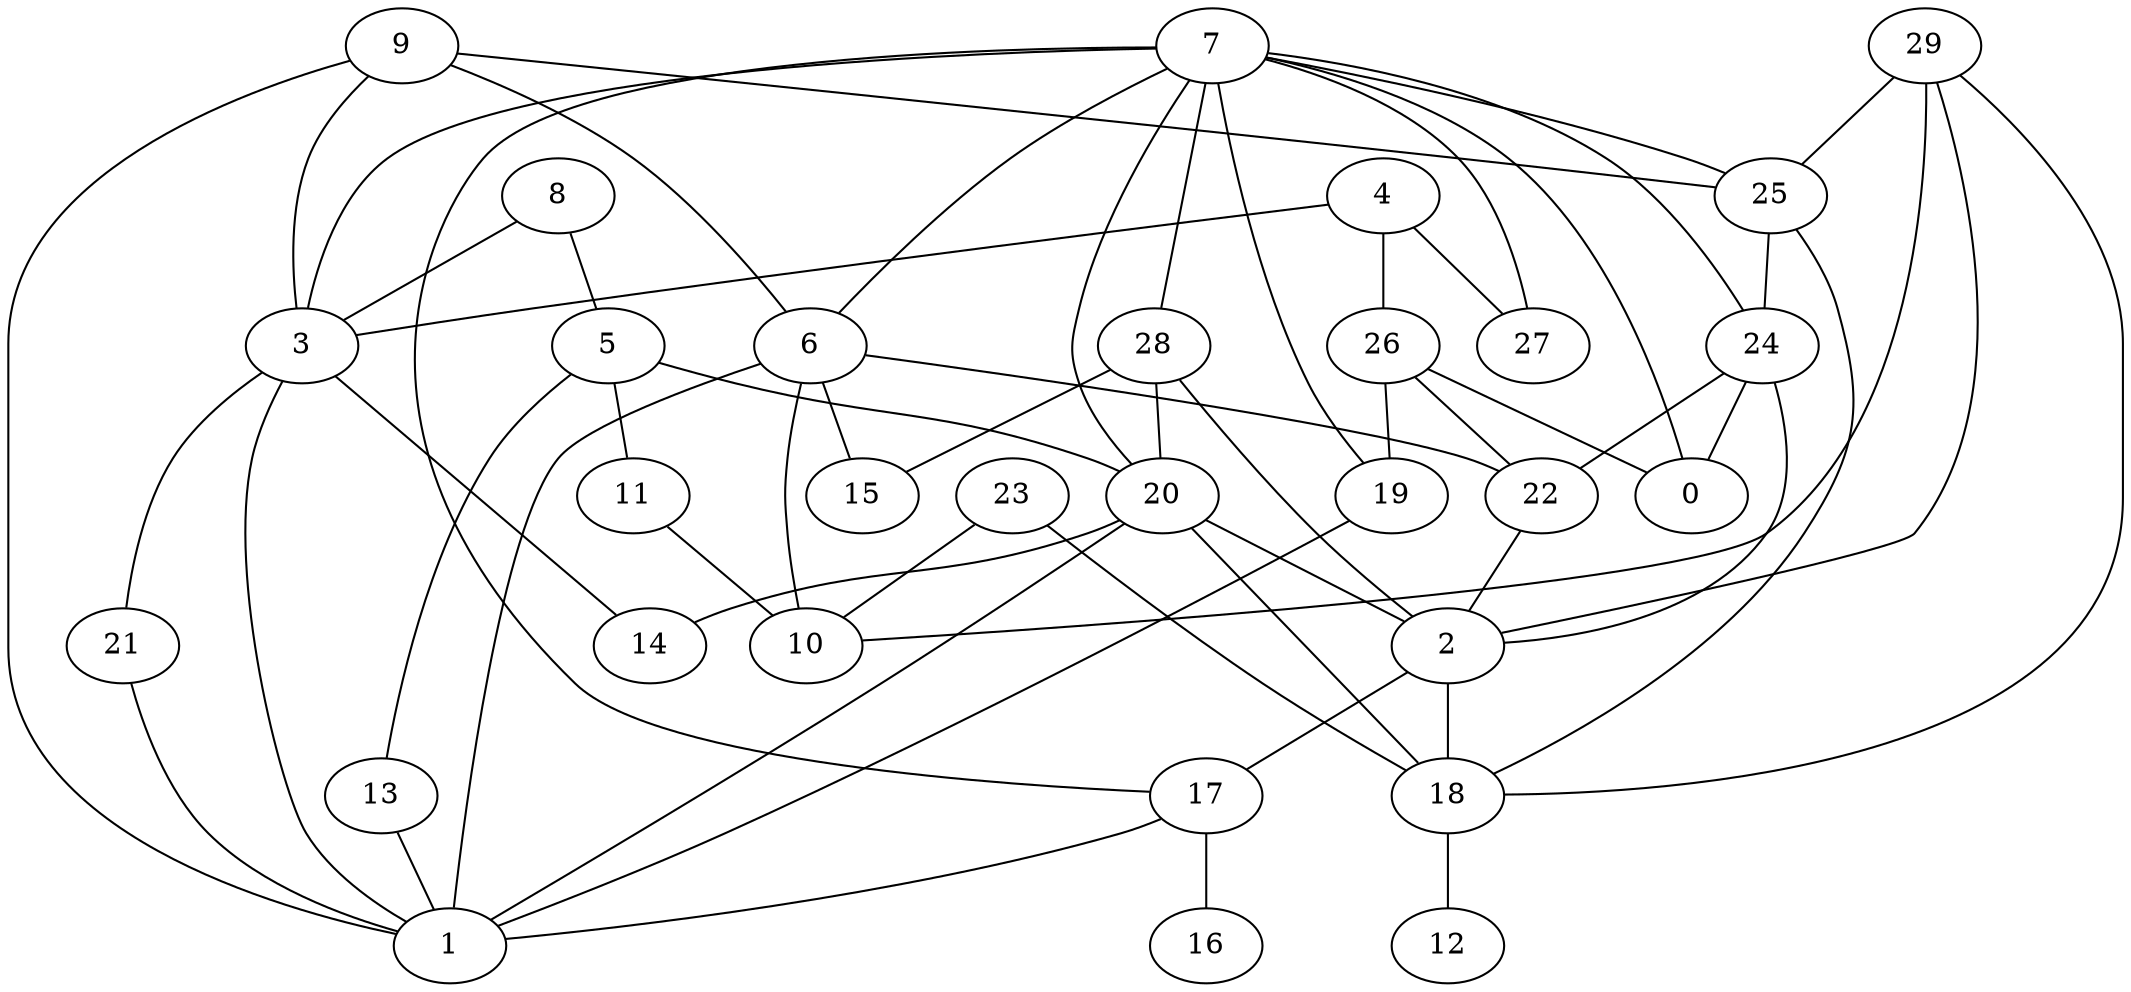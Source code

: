digraph GG_graph {

subgraph G_graph {
edge [color = black]
"29" -> "10" [dir = none]
"29" -> "2" [dir = none]
"13" -> "1" [dir = none]
"3" -> "1" [dir = none]
"6" -> "15" [dir = none]
"6" -> "1" [dir = none]
"20" -> "14" [dir = none]
"20" -> "2" [dir = none]
"20" -> "18" [dir = none]
"20" -> "1" [dir = none]
"9" -> "6" [dir = none]
"22" -> "2" [dir = none]
"17" -> "16" [dir = none]
"28" -> "20" [dir = none]
"25" -> "24" [dir = none]
"2" -> "17" [dir = none]
"26" -> "0" [dir = none]
"5" -> "11" [dir = none]
"5" -> "20" [dir = none]
"18" -> "12" [dir = none]
"7" -> "0" [dir = none]
"7" -> "19" [dir = none]
"7" -> "20" [dir = none]
"8" -> "5" [dir = none]
"4" -> "27" [dir = none]
"4" -> "3" [dir = none]
"21" -> "1" [dir = none]
"23" -> "10" [dir = none]
"24" -> "22" [dir = none]
"7" -> "3" [dir = none]
"29" -> "18" [dir = none]
"7" -> "17" [dir = none]
"24" -> "0" [dir = none]
"26" -> "19" [dir = none]
"24" -> "2" [dir = none]
"28" -> "2" [dir = none]
"17" -> "1" [dir = none]
"2" -> "18" [dir = none]
"7" -> "6" [dir = none]
"3" -> "14" [dir = none]
"19" -> "1" [dir = none]
"5" -> "13" [dir = none]
"9" -> "3" [dir = none]
"9" -> "25" [dir = none]
"25" -> "18" [dir = none]
"23" -> "18" [dir = none]
"11" -> "10" [dir = none]
"6" -> "10" [dir = none]
"29" -> "25" [dir = none]
"7" -> "25" [dir = none]
"4" -> "26" [dir = none]
"7" -> "27" [dir = none]
"7" -> "24" [dir = none]
"26" -> "22" [dir = none]
"6" -> "22" [dir = none]
"28" -> "15" [dir = none]
"3" -> "21" [dir = none]
"7" -> "28" [dir = none]
"8" -> "3" [dir = none]
"9" -> "1" [dir = none]
}

}
